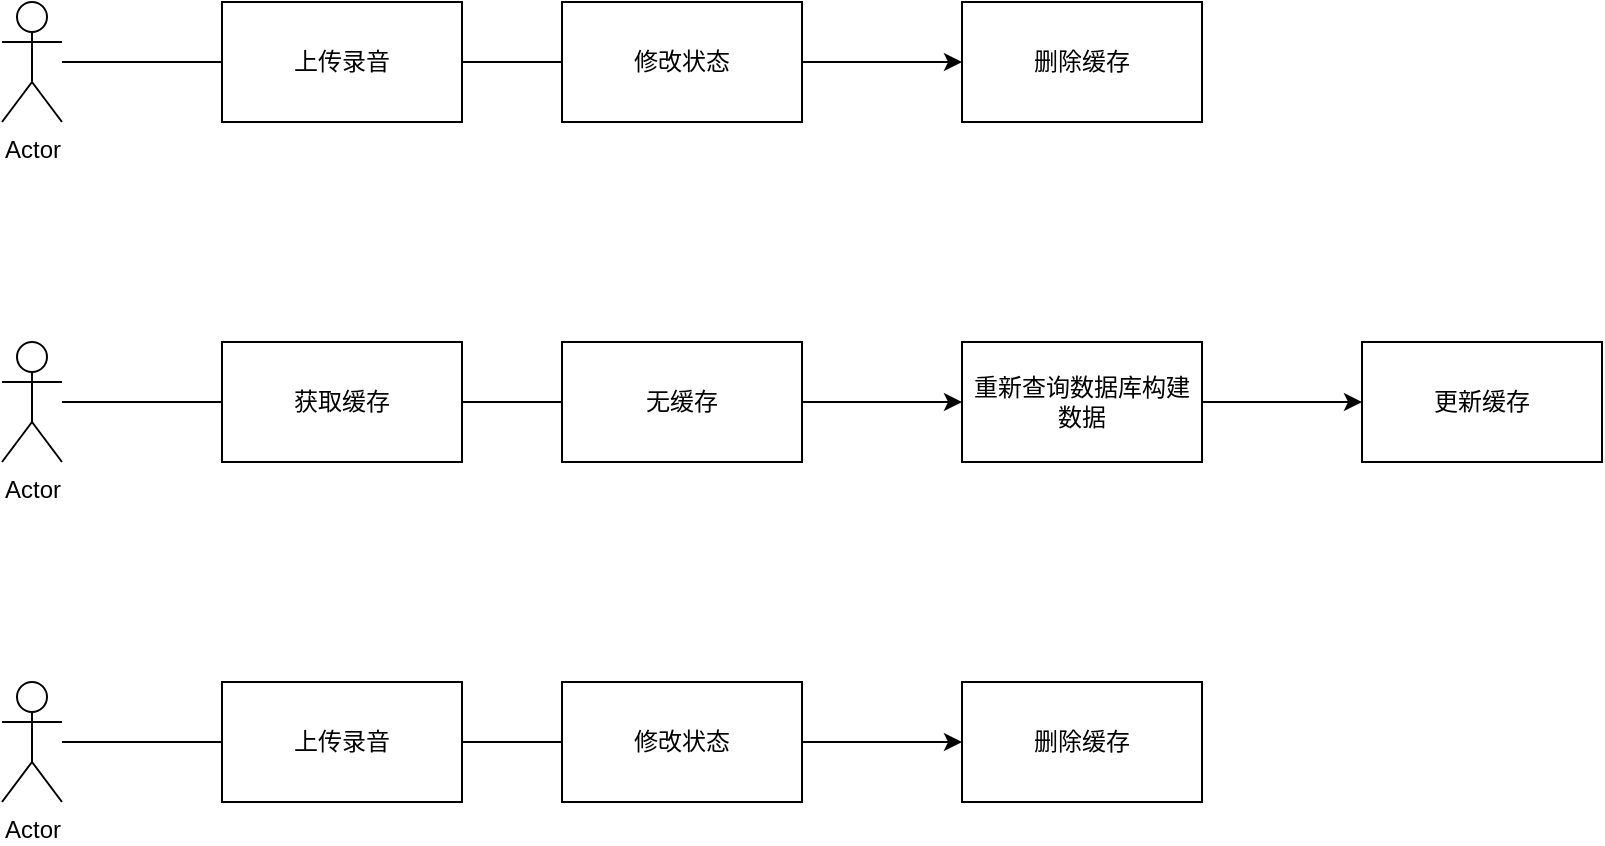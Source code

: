 <mxfile version="22.1.18" type="github">
  <diagram name="第 1 页" id="-x6CJprxXXUpig5tsV2Q">
    <mxGraphModel dx="1434" dy="786" grid="1" gridSize="10" guides="1" tooltips="1" connect="1" arrows="1" fold="1" page="1" pageScale="1" pageWidth="1600" pageHeight="900" math="0" shadow="0">
      <root>
        <mxCell id="0" />
        <mxCell id="1" parent="0" />
        <mxCell id="w0-znPWzVKbB5pnzeYsu-4" value="" style="edgeStyle=orthogonalEdgeStyle;rounded=0;orthogonalLoop=1;jettySize=auto;html=1;endArrow=none;endFill=0;" edge="1" parent="1" source="w0-znPWzVKbB5pnzeYsu-2" target="w0-znPWzVKbB5pnzeYsu-3">
          <mxGeometry relative="1" as="geometry" />
        </mxCell>
        <mxCell id="w0-znPWzVKbB5pnzeYsu-2" value="上传录音" style="rounded=0;whiteSpace=wrap;html=1;" vertex="1" parent="1">
          <mxGeometry x="220" y="140" width="120" height="60" as="geometry" />
        </mxCell>
        <mxCell id="w0-znPWzVKbB5pnzeYsu-10" value="" style="edgeStyle=orthogonalEdgeStyle;rounded=0;orthogonalLoop=1;jettySize=auto;html=1;" edge="1" parent="1" source="w0-znPWzVKbB5pnzeYsu-3" target="w0-znPWzVKbB5pnzeYsu-9">
          <mxGeometry relative="1" as="geometry" />
        </mxCell>
        <mxCell id="w0-znPWzVKbB5pnzeYsu-3" value="修改状态" style="whiteSpace=wrap;html=1;rounded=0;" vertex="1" parent="1">
          <mxGeometry x="390" y="140" width="120" height="60" as="geometry" />
        </mxCell>
        <mxCell id="w0-znPWzVKbB5pnzeYsu-8" value="" style="edgeStyle=orthogonalEdgeStyle;rounded=0;orthogonalLoop=1;jettySize=auto;html=1;endArrow=none;endFill=0;" edge="1" parent="1" source="w0-znPWzVKbB5pnzeYsu-7" target="w0-znPWzVKbB5pnzeYsu-2">
          <mxGeometry relative="1" as="geometry" />
        </mxCell>
        <mxCell id="w0-znPWzVKbB5pnzeYsu-7" value="Actor" style="shape=umlActor;verticalLabelPosition=bottom;verticalAlign=top;html=1;outlineConnect=0;" vertex="1" parent="1">
          <mxGeometry x="110" y="140" width="30" height="60" as="geometry" />
        </mxCell>
        <mxCell id="w0-znPWzVKbB5pnzeYsu-9" value="删除缓存" style="whiteSpace=wrap;html=1;rounded=0;" vertex="1" parent="1">
          <mxGeometry x="590" y="140" width="120" height="60" as="geometry" />
        </mxCell>
        <mxCell id="w0-znPWzVKbB5pnzeYsu-11" value="" style="edgeStyle=orthogonalEdgeStyle;rounded=0;orthogonalLoop=1;jettySize=auto;html=1;endArrow=none;endFill=0;" edge="1" parent="1" source="w0-znPWzVKbB5pnzeYsu-12" target="w0-znPWzVKbB5pnzeYsu-14">
          <mxGeometry relative="1" as="geometry" />
        </mxCell>
        <mxCell id="w0-znPWzVKbB5pnzeYsu-12" value="获取缓存" style="rounded=0;whiteSpace=wrap;html=1;" vertex="1" parent="1">
          <mxGeometry x="220" y="310" width="120" height="60" as="geometry" />
        </mxCell>
        <mxCell id="w0-znPWzVKbB5pnzeYsu-13" value="" style="edgeStyle=orthogonalEdgeStyle;rounded=0;orthogonalLoop=1;jettySize=auto;html=1;" edge="1" parent="1" source="w0-znPWzVKbB5pnzeYsu-14" target="w0-znPWzVKbB5pnzeYsu-17">
          <mxGeometry relative="1" as="geometry" />
        </mxCell>
        <mxCell id="w0-znPWzVKbB5pnzeYsu-14" value="无缓存" style="whiteSpace=wrap;html=1;rounded=0;" vertex="1" parent="1">
          <mxGeometry x="390" y="310" width="120" height="60" as="geometry" />
        </mxCell>
        <mxCell id="w0-znPWzVKbB5pnzeYsu-15" value="" style="edgeStyle=orthogonalEdgeStyle;rounded=0;orthogonalLoop=1;jettySize=auto;html=1;endArrow=none;endFill=0;" edge="1" parent="1" source="w0-znPWzVKbB5pnzeYsu-16" target="w0-znPWzVKbB5pnzeYsu-12">
          <mxGeometry relative="1" as="geometry" />
        </mxCell>
        <mxCell id="w0-znPWzVKbB5pnzeYsu-16" value="Actor" style="shape=umlActor;verticalLabelPosition=bottom;verticalAlign=top;html=1;outlineConnect=0;" vertex="1" parent="1">
          <mxGeometry x="110" y="310" width="30" height="60" as="geometry" />
        </mxCell>
        <mxCell id="w0-znPWzVKbB5pnzeYsu-30" value="" style="edgeStyle=orthogonalEdgeStyle;rounded=0;orthogonalLoop=1;jettySize=auto;html=1;" edge="1" parent="1" source="w0-znPWzVKbB5pnzeYsu-17" target="w0-znPWzVKbB5pnzeYsu-29">
          <mxGeometry relative="1" as="geometry" />
        </mxCell>
        <mxCell id="w0-znPWzVKbB5pnzeYsu-17" value="重新查询数据库构建数据" style="whiteSpace=wrap;html=1;rounded=0;" vertex="1" parent="1">
          <mxGeometry x="590" y="310" width="120" height="60" as="geometry" />
        </mxCell>
        <mxCell id="w0-znPWzVKbB5pnzeYsu-18" value="" style="edgeStyle=orthogonalEdgeStyle;rounded=0;orthogonalLoop=1;jettySize=auto;html=1;endArrow=none;endFill=0;" edge="1" parent="1" source="w0-znPWzVKbB5pnzeYsu-19" target="w0-znPWzVKbB5pnzeYsu-21">
          <mxGeometry relative="1" as="geometry" />
        </mxCell>
        <mxCell id="w0-znPWzVKbB5pnzeYsu-19" value="上传录音" style="rounded=0;whiteSpace=wrap;html=1;" vertex="1" parent="1">
          <mxGeometry x="220" y="480" width="120" height="60" as="geometry" />
        </mxCell>
        <mxCell id="w0-znPWzVKbB5pnzeYsu-20" value="" style="edgeStyle=orthogonalEdgeStyle;rounded=0;orthogonalLoop=1;jettySize=auto;html=1;" edge="1" parent="1" source="w0-znPWzVKbB5pnzeYsu-21" target="w0-znPWzVKbB5pnzeYsu-24">
          <mxGeometry relative="1" as="geometry" />
        </mxCell>
        <mxCell id="w0-znPWzVKbB5pnzeYsu-21" value="修改状态" style="whiteSpace=wrap;html=1;rounded=0;" vertex="1" parent="1">
          <mxGeometry x="390" y="480" width="120" height="60" as="geometry" />
        </mxCell>
        <mxCell id="w0-znPWzVKbB5pnzeYsu-22" value="" style="edgeStyle=orthogonalEdgeStyle;rounded=0;orthogonalLoop=1;jettySize=auto;html=1;endArrow=none;endFill=0;" edge="1" parent="1" source="w0-znPWzVKbB5pnzeYsu-23" target="w0-znPWzVKbB5pnzeYsu-19">
          <mxGeometry relative="1" as="geometry" />
        </mxCell>
        <mxCell id="w0-znPWzVKbB5pnzeYsu-23" value="Actor" style="shape=umlActor;verticalLabelPosition=bottom;verticalAlign=top;html=1;outlineConnect=0;" vertex="1" parent="1">
          <mxGeometry x="110" y="480" width="30" height="60" as="geometry" />
        </mxCell>
        <mxCell id="w0-znPWzVKbB5pnzeYsu-24" value="删除缓存" style="whiteSpace=wrap;html=1;rounded=0;" vertex="1" parent="1">
          <mxGeometry x="590" y="480" width="120" height="60" as="geometry" />
        </mxCell>
        <mxCell id="w0-znPWzVKbB5pnzeYsu-29" value="更新缓存" style="whiteSpace=wrap;html=1;rounded=0;" vertex="1" parent="1">
          <mxGeometry x="790" y="310" width="120" height="60" as="geometry" />
        </mxCell>
      </root>
    </mxGraphModel>
  </diagram>
</mxfile>
